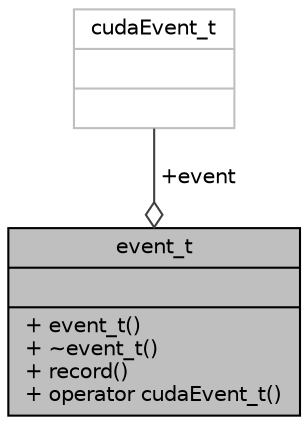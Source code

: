 digraph "event_t"
{
 // INTERACTIVE_SVG=YES
  bgcolor="transparent";
  edge [fontname="Helvetica",fontsize="10",labelfontname="Helvetica",labelfontsize="10"];
  node [fontname="Helvetica",fontsize="10",shape=record];
  Node1 [label="{event_t\n||+ event_t()\l+ ~event_t()\l+ record()\l+ operator cudaEvent_t()\l}",height=0.2,width=0.4,color="black", fillcolor="grey75", style="filled", fontcolor="black"];
  Node2 -> Node1 [color="grey25",fontsize="10",style="solid",label=" +event" ,arrowhead="odiamond",fontname="Helvetica"];
  Node2 [label="{cudaEvent_t\n||}",height=0.2,width=0.4,color="grey75"];
}
